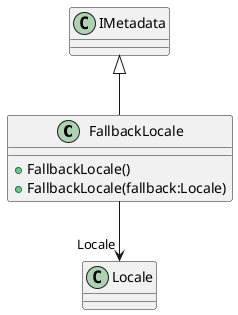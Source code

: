 @startuml
class FallbackLocale {
    + FallbackLocale()
    + FallbackLocale(fallback:Locale)
}
IMetadata <|-- FallbackLocale
FallbackLocale --> "Locale" Locale
@enduml

